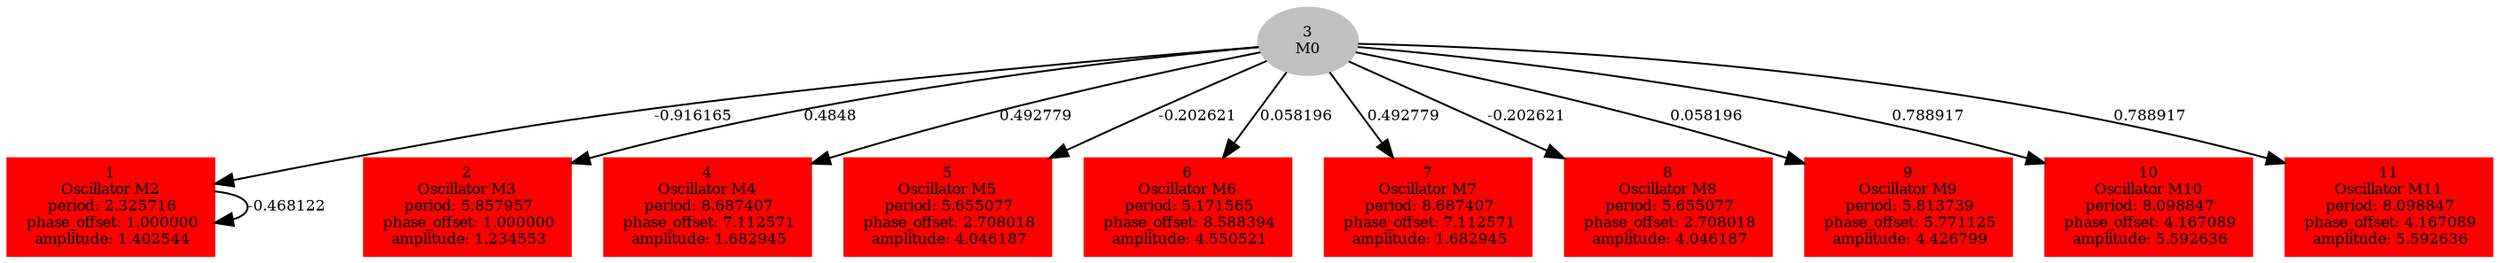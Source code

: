  digraph g{ forcelabels=true;
1 [label=<1<BR />Oscillator M2<BR /> period: 2.325716<BR /> phase_offset: 1.000000<BR /> amplitude: 1.402544>, shape=box,color=red,style=filled,fontsize=8];2 [label=<2<BR />Oscillator M3<BR /> period: 5.857957<BR /> phase_offset: 1.000000<BR /> amplitude: 1.234553>, shape=box,color=red,style=filled,fontsize=8];3[label=<3<BR/>M0>,color="grey",style=filled,fontsize=8];
4 [label=<4<BR />Oscillator M4<BR /> period: 8.687407<BR /> phase_offset: 7.112571<BR /> amplitude: 1.682945>, shape=box,color=red,style=filled,fontsize=8];5 [label=<5<BR />Oscillator M5<BR /> period: 5.655077<BR /> phase_offset: 2.708018<BR /> amplitude: 4.046187>, shape=box,color=red,style=filled,fontsize=8];6 [label=<6<BR />Oscillator M6<BR /> period: 5.171565<BR /> phase_offset: 8.588394<BR /> amplitude: 4.550521>, shape=box,color=red,style=filled,fontsize=8];7 [label=<7<BR />Oscillator M7<BR /> period: 8.687407<BR /> phase_offset: 7.112571<BR /> amplitude: 1.682945>, shape=box,color=red,style=filled,fontsize=8];8 [label=<8<BR />Oscillator M8<BR /> period: 5.655077<BR /> phase_offset: 2.708018<BR /> amplitude: 4.046187>, shape=box,color=red,style=filled,fontsize=8];9 [label=<9<BR />Oscillator M9<BR /> period: 5.813739<BR /> phase_offset: 5.771125<BR /> amplitude: 4.426799>, shape=box,color=red,style=filled,fontsize=8];10 [label=<10<BR />Oscillator M10<BR /> period: 8.098847<BR /> phase_offset: 4.167089<BR /> amplitude: 5.592636>, shape=box,color=red,style=filled,fontsize=8];11 [label=<11<BR />Oscillator M11<BR /> period: 8.098847<BR /> phase_offset: 4.167089<BR /> amplitude: 5.592636>, shape=box,color=red,style=filled,fontsize=8];1 -> 1[label="-0.468122 ",fontsize="8"];
3 -> 1[label="-0.916165 ",fontsize="8"];
3 -> 2[label="0.4848 ",fontsize="8"];
3 -> 4[label="0.492779 ",fontsize="8"];
3 -> 5[label="-0.202621 ",fontsize="8"];
3 -> 6[label="0.058196 ",fontsize="8"];
3 -> 7[label="0.492779 ",fontsize="8"];
3 -> 8[label="-0.202621 ",fontsize="8"];
3 -> 9[label="0.058196 ",fontsize="8"];
3 -> 10[label="0.788917 ",fontsize="8"];
3 -> 11[label="0.788917 ",fontsize="8"];
 }
